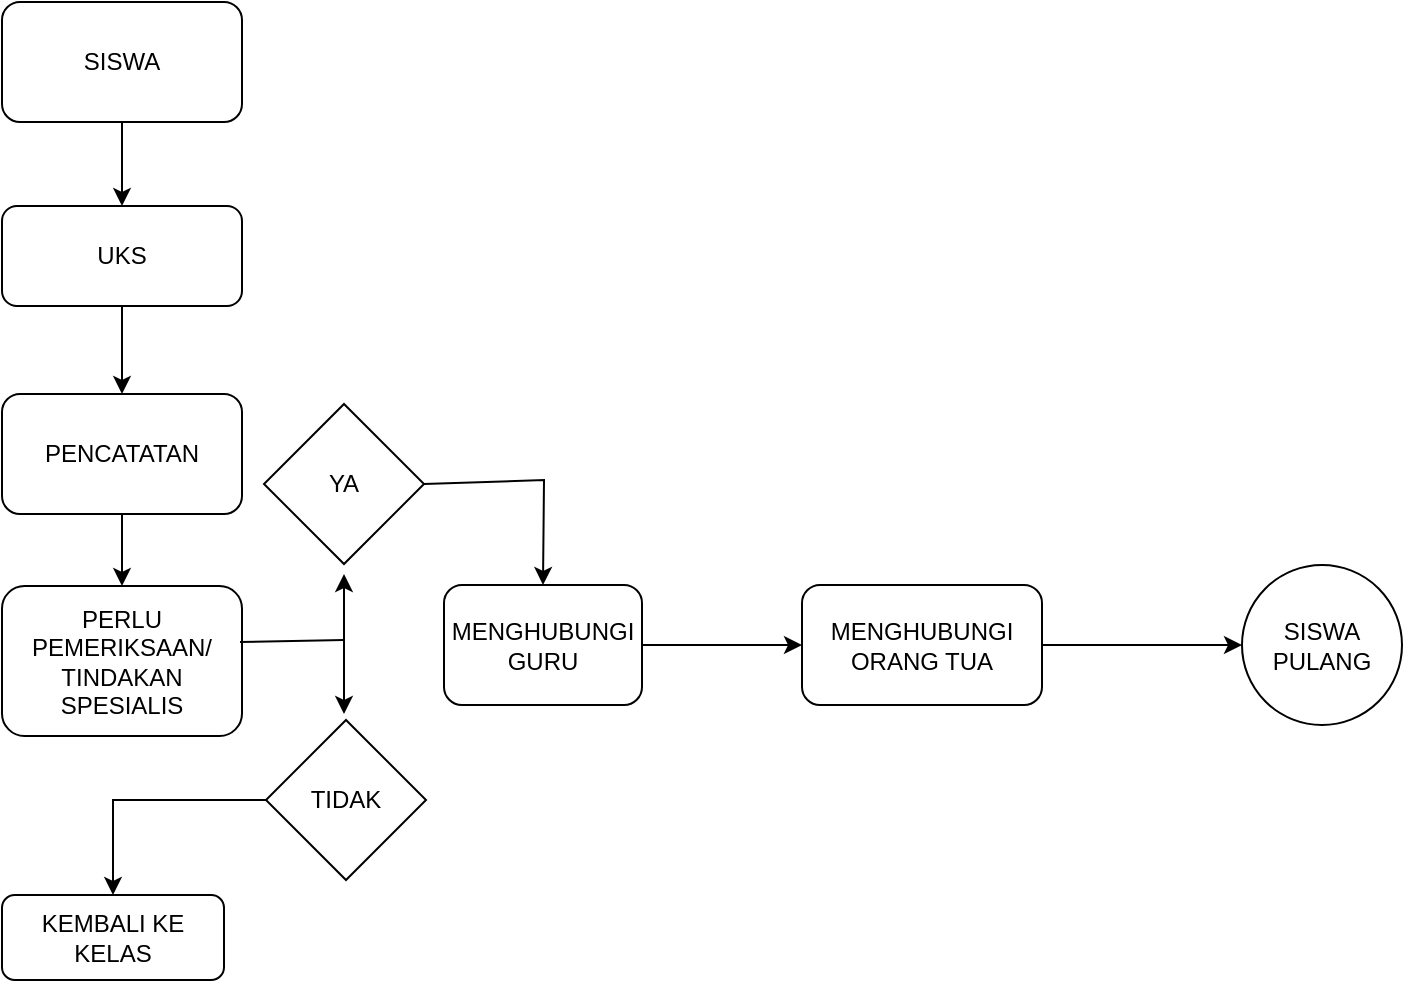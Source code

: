 <mxfile version="24.7.7">
  <diagram name="Page-1" id="Xz0HtsSH2MJOEldHVLao">
    <mxGraphModel dx="1042" dy="627" grid="1" gridSize="10" guides="1" tooltips="1" connect="1" arrows="1" fold="1" page="1" pageScale="1" pageWidth="850" pageHeight="1100" math="0" shadow="0">
      <root>
        <mxCell id="0" />
        <mxCell id="1" parent="0" />
        <mxCell id="ceSL7AL4dERRDI9tYmYx-3" value="" style="edgeStyle=orthogonalEdgeStyle;rounded=0;orthogonalLoop=1;jettySize=auto;html=1;" edge="1" parent="1" source="ceSL7AL4dERRDI9tYmYx-1" target="ceSL7AL4dERRDI9tYmYx-2">
          <mxGeometry relative="1" as="geometry" />
        </mxCell>
        <mxCell id="ceSL7AL4dERRDI9tYmYx-1" value="SISWA" style="rounded=1;whiteSpace=wrap;html=1;" vertex="1" parent="1">
          <mxGeometry x="59" y="61" width="120" height="60" as="geometry" />
        </mxCell>
        <mxCell id="ceSL7AL4dERRDI9tYmYx-30" value="" style="edgeStyle=orthogonalEdgeStyle;rounded=0;orthogonalLoop=1;jettySize=auto;html=1;" edge="1" parent="1" source="ceSL7AL4dERRDI9tYmYx-2" target="ceSL7AL4dERRDI9tYmYx-29">
          <mxGeometry relative="1" as="geometry" />
        </mxCell>
        <mxCell id="ceSL7AL4dERRDI9tYmYx-2" value="UKS" style="whiteSpace=wrap;html=1;rounded=1;" vertex="1" parent="1">
          <mxGeometry x="59" y="163" width="120" height="50" as="geometry" />
        </mxCell>
        <mxCell id="ceSL7AL4dERRDI9tYmYx-15" value="" style="edgeStyle=orthogonalEdgeStyle;rounded=0;orthogonalLoop=1;jettySize=auto;html=1;" edge="1" parent="1" source="ceSL7AL4dERRDI9tYmYx-27" target="ceSL7AL4dERRDI9tYmYx-14">
          <mxGeometry relative="1" as="geometry" />
        </mxCell>
        <mxCell id="ceSL7AL4dERRDI9tYmYx-4" value="PERLU PEMERIKSAAN/&lt;div&gt;TINDAKAN SPESIALIS&lt;/div&gt;" style="whiteSpace=wrap;html=1;rounded=1;" vertex="1" parent="1">
          <mxGeometry x="59" y="353" width="120" height="75" as="geometry" />
        </mxCell>
        <mxCell id="ceSL7AL4dERRDI9tYmYx-9" value="" style="edgeStyle=orthogonalEdgeStyle;rounded=0;orthogonalLoop=1;jettySize=auto;html=1;" edge="1" parent="1" source="ceSL7AL4dERRDI9tYmYx-6" target="ceSL7AL4dERRDI9tYmYx-8">
          <mxGeometry relative="1" as="geometry" />
        </mxCell>
        <mxCell id="ceSL7AL4dERRDI9tYmYx-6" value="MENGHUBUNGI GURU" style="whiteSpace=wrap;html=1;rounded=1;" vertex="1" parent="1">
          <mxGeometry x="280" y="352.5" width="99" height="60" as="geometry" />
        </mxCell>
        <mxCell id="ceSL7AL4dERRDI9tYmYx-13" value="" style="edgeStyle=orthogonalEdgeStyle;rounded=0;orthogonalLoop=1;jettySize=auto;html=1;" edge="1" parent="1" source="ceSL7AL4dERRDI9tYmYx-8" target="ceSL7AL4dERRDI9tYmYx-12">
          <mxGeometry relative="1" as="geometry" />
        </mxCell>
        <mxCell id="ceSL7AL4dERRDI9tYmYx-8" value="MENGHUBUNGI ORANG TUA" style="whiteSpace=wrap;html=1;rounded=1;" vertex="1" parent="1">
          <mxGeometry x="459" y="352.5" width="120" height="60" as="geometry" />
        </mxCell>
        <mxCell id="ceSL7AL4dERRDI9tYmYx-12" value="SISWA PULANG" style="ellipse;whiteSpace=wrap;html=1;rounded=1;" vertex="1" parent="1">
          <mxGeometry x="679" y="342.5" width="80" height="80" as="geometry" />
        </mxCell>
        <mxCell id="ceSL7AL4dERRDI9tYmYx-14" value="KEMBALI KE KELAS" style="whiteSpace=wrap;html=1;rounded=1;" vertex="1" parent="1">
          <mxGeometry x="59" y="507.5" width="111" height="42.5" as="geometry" />
        </mxCell>
        <mxCell id="ceSL7AL4dERRDI9tYmYx-22" value="" style="endArrow=classic;startArrow=classic;html=1;rounded=0;" edge="1" parent="1">
          <mxGeometry width="50" height="50" relative="1" as="geometry">
            <mxPoint x="230" y="417" as="sourcePoint" />
            <mxPoint x="230" y="347" as="targetPoint" />
          </mxGeometry>
        </mxCell>
        <mxCell id="ceSL7AL4dERRDI9tYmYx-25" value="" style="endArrow=none;html=1;rounded=0;" edge="1" parent="1">
          <mxGeometry width="50" height="50" relative="1" as="geometry">
            <mxPoint x="178" y="381" as="sourcePoint" />
            <mxPoint x="230" y="380" as="targetPoint" />
          </mxGeometry>
        </mxCell>
        <mxCell id="ceSL7AL4dERRDI9tYmYx-26" value="YA" style="rhombus;whiteSpace=wrap;html=1;" vertex="1" parent="1">
          <mxGeometry x="190" y="262" width="80" height="80" as="geometry" />
        </mxCell>
        <mxCell id="ceSL7AL4dERRDI9tYmYx-27" value="TIDAK" style="rhombus;whiteSpace=wrap;html=1;" vertex="1" parent="1">
          <mxGeometry x="191" y="420" width="80" height="80" as="geometry" />
        </mxCell>
        <mxCell id="ceSL7AL4dERRDI9tYmYx-28" value="" style="endArrow=classic;html=1;rounded=0;entryX=0.5;entryY=0;entryDx=0;entryDy=0;" edge="1" parent="1" target="ceSL7AL4dERRDI9tYmYx-6">
          <mxGeometry width="50" height="50" relative="1" as="geometry">
            <mxPoint x="270" y="302" as="sourcePoint" />
            <mxPoint x="360" y="302" as="targetPoint" />
            <Array as="points">
              <mxPoint x="330" y="300" />
            </Array>
          </mxGeometry>
        </mxCell>
        <mxCell id="ceSL7AL4dERRDI9tYmYx-31" value="" style="edgeStyle=orthogonalEdgeStyle;rounded=0;orthogonalLoop=1;jettySize=auto;html=1;" edge="1" parent="1" source="ceSL7AL4dERRDI9tYmYx-29" target="ceSL7AL4dERRDI9tYmYx-4">
          <mxGeometry relative="1" as="geometry" />
        </mxCell>
        <mxCell id="ceSL7AL4dERRDI9tYmYx-29" value="PENCATATAN" style="whiteSpace=wrap;html=1;rounded=1;" vertex="1" parent="1">
          <mxGeometry x="59" y="257" width="120" height="60" as="geometry" />
        </mxCell>
      </root>
    </mxGraphModel>
  </diagram>
</mxfile>
